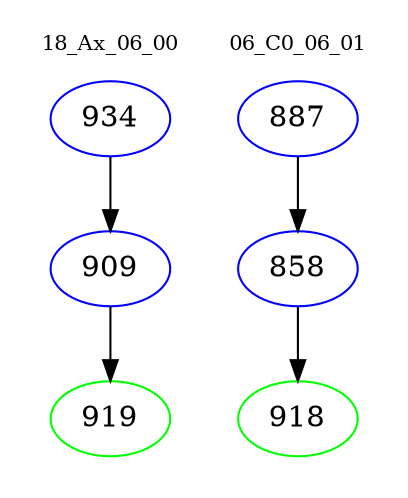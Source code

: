 digraph{
subgraph cluster_0 {
color = white
label = "18_Ax_06_00";
fontsize=10;
T0_934 [label="934", color="blue"]
T0_934 -> T0_909 [color="black"]
T0_909 [label="909", color="blue"]
T0_909 -> T0_919 [color="black"]
T0_919 [label="919", color="green"]
}
subgraph cluster_1 {
color = white
label = "06_C0_06_01";
fontsize=10;
T1_887 [label="887", color="blue"]
T1_887 -> T1_858 [color="black"]
T1_858 [label="858", color="blue"]
T1_858 -> T1_918 [color="black"]
T1_918 [label="918", color="green"]
}
}
